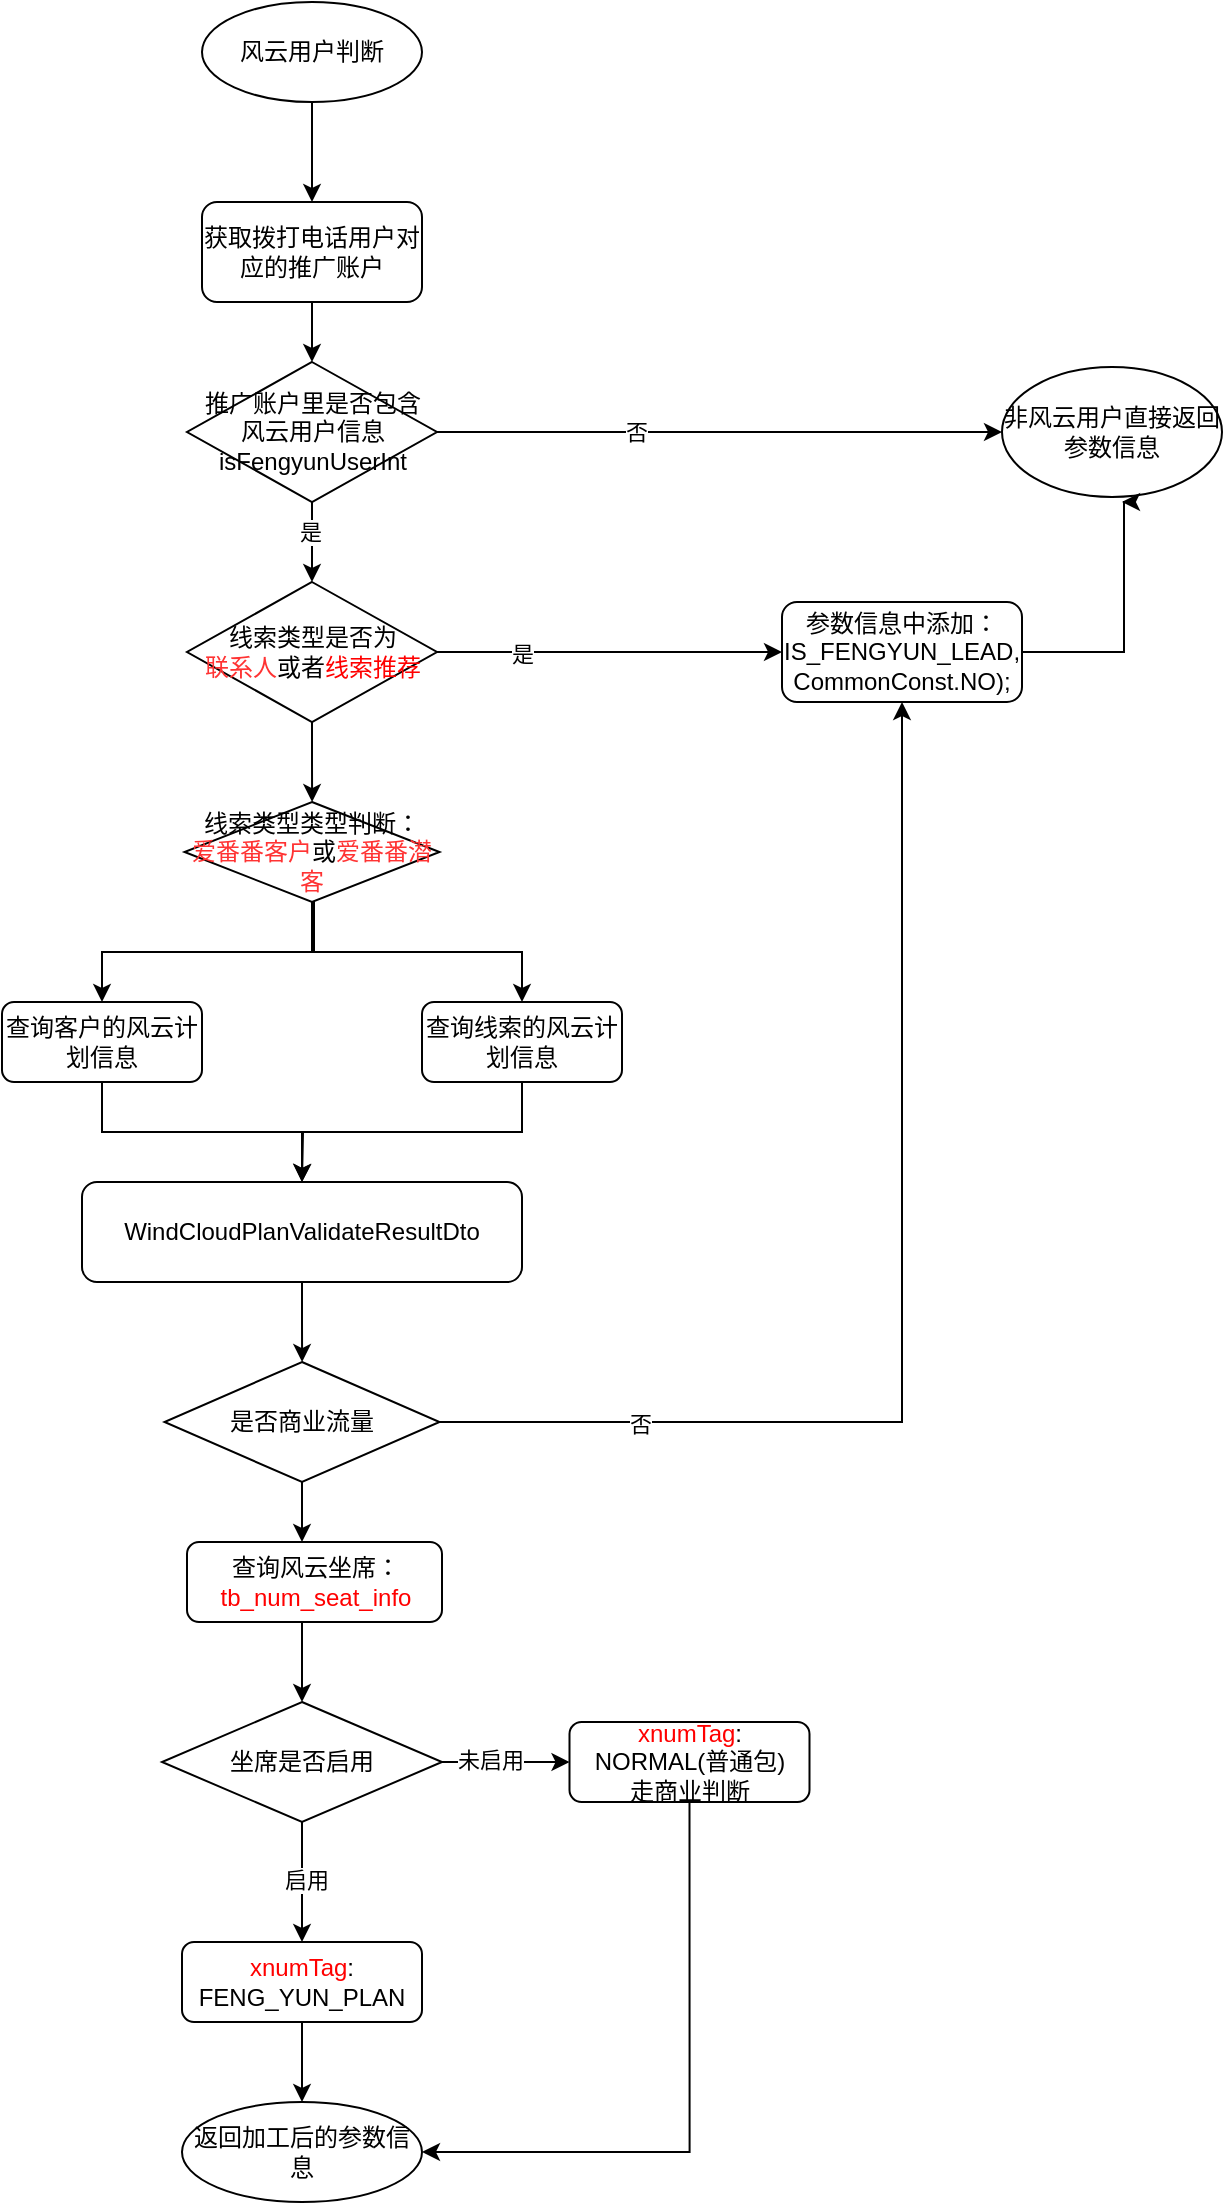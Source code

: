 <mxfile version="22.1.3" type="github" pages="4">
  <diagram name="第 1 页" id="cvunBjMl_WiMIwX5Uzwi">
    <mxGraphModel dx="954" dy="585" grid="1" gridSize="10" guides="1" tooltips="1" connect="1" arrows="1" fold="1" page="1" pageScale="1" pageWidth="3300" pageHeight="4681" math="0" shadow="0">
      <root>
        <mxCell id="0" />
        <mxCell id="1" parent="0" />
        <mxCell id="5ia1F8p2ODkZWsQyEV-P-46" value="" style="edgeStyle=orthogonalEdgeStyle;rounded=0;orthogonalLoop=1;jettySize=auto;html=1;" parent="1" source="5ia1F8p2ODkZWsQyEV-P-1" target="5ia1F8p2ODkZWsQyEV-P-2" edge="1">
          <mxGeometry relative="1" as="geometry" />
        </mxCell>
        <mxCell id="5ia1F8p2ODkZWsQyEV-P-1" value="风云用户判断" style="ellipse;whiteSpace=wrap;html=1;" parent="1" vertex="1">
          <mxGeometry x="190" y="90" width="110" height="50" as="geometry" />
        </mxCell>
        <mxCell id="5ia1F8p2ODkZWsQyEV-P-47" value="" style="edgeStyle=orthogonalEdgeStyle;rounded=0;orthogonalLoop=1;jettySize=auto;html=1;" parent="1" source="5ia1F8p2ODkZWsQyEV-P-2" target="5ia1F8p2ODkZWsQyEV-P-3" edge="1">
          <mxGeometry relative="1" as="geometry" />
        </mxCell>
        <mxCell id="5ia1F8p2ODkZWsQyEV-P-2" value="获取拨打电话用户对应的推广账户" style="rounded=1;whiteSpace=wrap;html=1;" parent="1" vertex="1">
          <mxGeometry x="190" y="190" width="110" height="50" as="geometry" />
        </mxCell>
        <mxCell id="5ia1F8p2ODkZWsQyEV-P-5" value="" style="edgeStyle=orthogonalEdgeStyle;rounded=0;orthogonalLoop=1;jettySize=auto;html=1;" parent="1" source="5ia1F8p2ODkZWsQyEV-P-3" target="5ia1F8p2ODkZWsQyEV-P-4" edge="1">
          <mxGeometry relative="1" as="geometry" />
        </mxCell>
        <mxCell id="5ia1F8p2ODkZWsQyEV-P-12" value="否&lt;br&gt;" style="edgeLabel;html=1;align=center;verticalAlign=middle;resizable=0;points=[];" parent="5ia1F8p2ODkZWsQyEV-P-5" vertex="1" connectable="0">
          <mxGeometry x="-0.299" relative="1" as="geometry">
            <mxPoint as="offset" />
          </mxGeometry>
        </mxCell>
        <mxCell id="5ia1F8p2ODkZWsQyEV-P-10" value="" style="edgeStyle=orthogonalEdgeStyle;rounded=0;orthogonalLoop=1;jettySize=auto;html=1;" parent="1" source="5ia1F8p2ODkZWsQyEV-P-3" target="5ia1F8p2ODkZWsQyEV-P-6" edge="1">
          <mxGeometry relative="1" as="geometry" />
        </mxCell>
        <mxCell id="5ia1F8p2ODkZWsQyEV-P-11" value="是" style="edgeLabel;html=1;align=center;verticalAlign=middle;resizable=0;points=[];" parent="5ia1F8p2ODkZWsQyEV-P-10" vertex="1" connectable="0">
          <mxGeometry x="-0.25" y="-1" relative="1" as="geometry">
            <mxPoint as="offset" />
          </mxGeometry>
        </mxCell>
        <mxCell id="5ia1F8p2ODkZWsQyEV-P-3" value="推广账户里是否包含&lt;br&gt;风云用户信息&lt;br&gt;isFengyunUserInt" style="rhombus;whiteSpace=wrap;html=1;" parent="1" vertex="1">
          <mxGeometry x="182.5" y="270" width="125" height="70" as="geometry" />
        </mxCell>
        <mxCell id="5ia1F8p2ODkZWsQyEV-P-4" value="非风云用户直接返回&lt;br&gt;参数信息" style="ellipse;whiteSpace=wrap;html=1;" parent="1" vertex="1">
          <mxGeometry x="590" y="272.5" width="110" height="65" as="geometry" />
        </mxCell>
        <mxCell id="5ia1F8p2ODkZWsQyEV-P-8" value="" style="edgeStyle=orthogonalEdgeStyle;rounded=0;orthogonalLoop=1;jettySize=auto;html=1;" parent="1" source="5ia1F8p2ODkZWsQyEV-P-6" target="5ia1F8p2ODkZWsQyEV-P-7" edge="1">
          <mxGeometry relative="1" as="geometry" />
        </mxCell>
        <mxCell id="5ia1F8p2ODkZWsQyEV-P-13" value="是" style="edgeLabel;html=1;align=center;verticalAlign=middle;resizable=0;points=[];" parent="5ia1F8p2ODkZWsQyEV-P-8" vertex="1" connectable="0">
          <mxGeometry x="-0.516" y="-1" relative="1" as="geometry">
            <mxPoint x="1" as="offset" />
          </mxGeometry>
        </mxCell>
        <mxCell id="5ia1F8p2ODkZWsQyEV-P-48" value="" style="edgeStyle=orthogonalEdgeStyle;rounded=0;orthogonalLoop=1;jettySize=auto;html=1;" parent="1" source="5ia1F8p2ODkZWsQyEV-P-6" target="5ia1F8p2ODkZWsQyEV-P-14" edge="1">
          <mxGeometry relative="1" as="geometry" />
        </mxCell>
        <mxCell id="5ia1F8p2ODkZWsQyEV-P-6" value="线索类型是否为&lt;br&gt;&lt;font color=&quot;#ff3333&quot;&gt;联系人&lt;/font&gt;或者&lt;font color=&quot;#ff0000&quot;&gt;线索推荐&lt;/font&gt;" style="rhombus;whiteSpace=wrap;html=1;" parent="1" vertex="1">
          <mxGeometry x="182.5" y="380" width="125" height="70" as="geometry" />
        </mxCell>
        <mxCell id="5ia1F8p2ODkZWsQyEV-P-18" style="edgeStyle=orthogonalEdgeStyle;rounded=0;orthogonalLoop=1;jettySize=auto;html=1;exitX=1;exitY=0.5;exitDx=0;exitDy=0;" parent="1" source="5ia1F8p2ODkZWsQyEV-P-7" edge="1">
          <mxGeometry relative="1" as="geometry">
            <mxPoint x="650" y="340" as="targetPoint" />
            <Array as="points">
              <mxPoint x="651" y="415" />
            </Array>
          </mxGeometry>
        </mxCell>
        <mxCell id="5ia1F8p2ODkZWsQyEV-P-7" value="参数信息中添加：&lt;br&gt;IS_FENGYUN_LEAD, CommonConst.NO);" style="rounded=1;whiteSpace=wrap;html=1;" parent="1" vertex="1">
          <mxGeometry x="480" y="390" width="120" height="50" as="geometry" />
        </mxCell>
        <mxCell id="5ia1F8p2ODkZWsQyEV-P-19" style="edgeStyle=orthogonalEdgeStyle;rounded=0;orthogonalLoop=1;jettySize=auto;html=1;exitX=0.5;exitY=1;exitDx=0;exitDy=0;" parent="1" source="5ia1F8p2ODkZWsQyEV-P-14" target="5ia1F8p2ODkZWsQyEV-P-16" edge="1">
          <mxGeometry relative="1" as="geometry" />
        </mxCell>
        <mxCell id="5ia1F8p2ODkZWsQyEV-P-21" style="edgeStyle=orthogonalEdgeStyle;rounded=0;orthogonalLoop=1;jettySize=auto;html=1;exitX=1;exitY=1;exitDx=0;exitDy=0;entryX=0.5;entryY=0;entryDx=0;entryDy=0;" parent="1" source="5ia1F8p2ODkZWsQyEV-P-14" target="5ia1F8p2ODkZWsQyEV-P-17" edge="1">
          <mxGeometry relative="1" as="geometry">
            <Array as="points">
              <mxPoint x="246" y="528" />
              <mxPoint x="246" y="565" />
              <mxPoint x="350" y="565" />
            </Array>
          </mxGeometry>
        </mxCell>
        <mxCell id="5ia1F8p2ODkZWsQyEV-P-14" value="线索类型类型判断：&lt;br&gt;&lt;font color=&quot;#ff3333&quot;&gt;爱番番客户&lt;/font&gt;或&lt;font color=&quot;#ff3333&quot;&gt;爱番番潜客&lt;/font&gt;" style="rhombus;whiteSpace=wrap;html=1;" parent="1" vertex="1">
          <mxGeometry x="181.25" y="490" width="127.5" height="50" as="geometry" />
        </mxCell>
        <mxCell id="5ia1F8p2ODkZWsQyEV-P-24" style="edgeStyle=orthogonalEdgeStyle;rounded=0;orthogonalLoop=1;jettySize=auto;html=1;exitX=0.5;exitY=1;exitDx=0;exitDy=0;entryX=0.5;entryY=0;entryDx=0;entryDy=0;" parent="1" source="5ia1F8p2ODkZWsQyEV-P-16" target="5ia1F8p2ODkZWsQyEV-P-23" edge="1">
          <mxGeometry relative="1" as="geometry" />
        </mxCell>
        <mxCell id="5ia1F8p2ODkZWsQyEV-P-16" value="查询客户的风云计划信息" style="rounded=1;whiteSpace=wrap;html=1;" parent="1" vertex="1">
          <mxGeometry x="90" y="590" width="100" height="40" as="geometry" />
        </mxCell>
        <mxCell id="5ia1F8p2ODkZWsQyEV-P-25" style="edgeStyle=orthogonalEdgeStyle;rounded=0;orthogonalLoop=1;jettySize=auto;html=1;exitX=0.5;exitY=1;exitDx=0;exitDy=0;" parent="1" source="5ia1F8p2ODkZWsQyEV-P-17" edge="1">
          <mxGeometry relative="1" as="geometry">
            <mxPoint x="240" y="680" as="targetPoint" />
          </mxGeometry>
        </mxCell>
        <mxCell id="5ia1F8p2ODkZWsQyEV-P-17" value="查询线索的风云计划信息" style="rounded=1;whiteSpace=wrap;html=1;" parent="1" vertex="1">
          <mxGeometry x="300" y="590" width="100" height="40" as="geometry" />
        </mxCell>
        <mxCell id="5ia1F8p2ODkZWsQyEV-P-26" style="edgeStyle=orthogonalEdgeStyle;rounded=0;orthogonalLoop=1;jettySize=auto;html=1;exitX=1;exitY=0.5;exitDx=0;exitDy=0;entryX=0.5;entryY=1;entryDx=0;entryDy=0;" parent="1" source="5ia1F8p2ODkZWsQyEV-P-22" target="5ia1F8p2ODkZWsQyEV-P-7" edge="1">
          <mxGeometry relative="1" as="geometry" />
        </mxCell>
        <mxCell id="5ia1F8p2ODkZWsQyEV-P-27" value="否" style="edgeLabel;html=1;align=center;verticalAlign=middle;resizable=0;points=[];" parent="5ia1F8p2ODkZWsQyEV-P-26" vertex="1" connectable="0">
          <mxGeometry x="-0.662" y="-1" relative="1" as="geometry">
            <mxPoint as="offset" />
          </mxGeometry>
        </mxCell>
        <mxCell id="5ia1F8p2ODkZWsQyEV-P-22" value="是否商业流量" style="rhombus;whiteSpace=wrap;html=1;" parent="1" vertex="1">
          <mxGeometry x="171.25" y="770" width="137.5" height="60" as="geometry" />
        </mxCell>
        <mxCell id="5ia1F8p2ODkZWsQyEV-P-28" value="" style="edgeStyle=orthogonalEdgeStyle;rounded=0;orthogonalLoop=1;jettySize=auto;html=1;" parent="1" source="5ia1F8p2ODkZWsQyEV-P-23" target="5ia1F8p2ODkZWsQyEV-P-22" edge="1">
          <mxGeometry relative="1" as="geometry" />
        </mxCell>
        <mxCell id="5ia1F8p2ODkZWsQyEV-P-23" value="WindCloudPlanValidateResultDto" style="rounded=1;whiteSpace=wrap;html=1;" parent="1" vertex="1">
          <mxGeometry x="130" y="680" width="220" height="50" as="geometry" />
        </mxCell>
        <mxCell id="5ia1F8p2ODkZWsQyEV-P-37" value="" style="edgeStyle=orthogonalEdgeStyle;rounded=0;orthogonalLoop=1;jettySize=auto;html=1;" parent="1" source="5ia1F8p2ODkZWsQyEV-P-29" target="5ia1F8p2ODkZWsQyEV-P-30" edge="1">
          <mxGeometry relative="1" as="geometry">
            <Array as="points">
              <mxPoint x="240" y="910" />
              <mxPoint x="240" y="910" />
            </Array>
          </mxGeometry>
        </mxCell>
        <mxCell id="5ia1F8p2ODkZWsQyEV-P-29" value="查询风云坐席：&lt;br&gt;&lt;font color=&quot;#ff0000&quot;&gt;tb_num_seat_info&lt;/font&gt;" style="rounded=1;whiteSpace=wrap;html=1;" parent="1" vertex="1">
          <mxGeometry x="182.5" y="860" width="127.5" height="40" as="geometry" />
        </mxCell>
        <mxCell id="5ia1F8p2ODkZWsQyEV-P-32" value="" style="edgeStyle=orthogonalEdgeStyle;rounded=0;orthogonalLoop=1;jettySize=auto;html=1;" parent="1" source="5ia1F8p2ODkZWsQyEV-P-30" target="5ia1F8p2ODkZWsQyEV-P-31" edge="1">
          <mxGeometry relative="1" as="geometry" />
        </mxCell>
        <mxCell id="5ia1F8p2ODkZWsQyEV-P-33" value="启用" style="edgeLabel;html=1;align=center;verticalAlign=middle;resizable=0;points=[];" parent="5ia1F8p2ODkZWsQyEV-P-32" vertex="1" connectable="0">
          <mxGeometry x="-0.05" y="2" relative="1" as="geometry">
            <mxPoint as="offset" />
          </mxGeometry>
        </mxCell>
        <mxCell id="5ia1F8p2ODkZWsQyEV-P-35" value="" style="edgeStyle=orthogonalEdgeStyle;rounded=0;orthogonalLoop=1;jettySize=auto;html=1;" parent="1" source="5ia1F8p2ODkZWsQyEV-P-30" target="5ia1F8p2ODkZWsQyEV-P-34" edge="1">
          <mxGeometry relative="1" as="geometry" />
        </mxCell>
        <mxCell id="5ia1F8p2ODkZWsQyEV-P-36" value="未启用" style="edgeLabel;html=1;align=center;verticalAlign=middle;resizable=0;points=[];" parent="5ia1F8p2ODkZWsQyEV-P-35" vertex="1" connectable="0">
          <mxGeometry x="-0.255" y="1" relative="1" as="geometry">
            <mxPoint as="offset" />
          </mxGeometry>
        </mxCell>
        <mxCell id="5ia1F8p2ODkZWsQyEV-P-30" value="坐席是否启用" style="rhombus;whiteSpace=wrap;html=1;" parent="1" vertex="1">
          <mxGeometry x="170" y="940" width="140" height="60" as="geometry" />
        </mxCell>
        <mxCell id="5ia1F8p2ODkZWsQyEV-P-39" value="" style="edgeStyle=orthogonalEdgeStyle;rounded=0;orthogonalLoop=1;jettySize=auto;html=1;" parent="1" source="5ia1F8p2ODkZWsQyEV-P-31" target="5ia1F8p2ODkZWsQyEV-P-38" edge="1">
          <mxGeometry relative="1" as="geometry" />
        </mxCell>
        <mxCell id="5ia1F8p2ODkZWsQyEV-P-31" value="&lt;font color=&quot;#ff0000&quot;&gt;xnumTag&lt;/font&gt;: FENG_YUN_PLAN" style="rounded=1;whiteSpace=wrap;html=1;" parent="1" vertex="1">
          <mxGeometry x="180" y="1060" width="120" height="40" as="geometry" />
        </mxCell>
        <mxCell id="5ia1F8p2ODkZWsQyEV-P-41" style="edgeStyle=orthogonalEdgeStyle;rounded=0;orthogonalLoop=1;jettySize=auto;html=1;exitX=0.5;exitY=1;exitDx=0;exitDy=0;entryX=1;entryY=0.5;entryDx=0;entryDy=0;" parent="1" source="5ia1F8p2ODkZWsQyEV-P-34" target="5ia1F8p2ODkZWsQyEV-P-38" edge="1">
          <mxGeometry relative="1" as="geometry" />
        </mxCell>
        <mxCell id="5ia1F8p2ODkZWsQyEV-P-34" value="&lt;font color=&quot;#ff0000&quot;&gt;xnumTag&lt;/font&gt;:&lt;br&gt;NORMAL(普通包)&lt;br&gt;走商业判断" style="rounded=1;whiteSpace=wrap;html=1;" parent="1" vertex="1">
          <mxGeometry x="373.75" y="950" width="120" height="40" as="geometry" />
        </mxCell>
        <mxCell id="5ia1F8p2ODkZWsQyEV-P-38" value="返回加工后的参数信息" style="ellipse;whiteSpace=wrap;html=1;" parent="1" vertex="1">
          <mxGeometry x="180" y="1140" width="120" height="50" as="geometry" />
        </mxCell>
        <mxCell id="5ia1F8p2ODkZWsQyEV-P-45" style="edgeStyle=orthogonalEdgeStyle;rounded=0;orthogonalLoop=1;jettySize=auto;html=1;exitX=0.5;exitY=1;exitDx=0;exitDy=0;entryX=0.451;entryY=0;entryDx=0;entryDy=0;entryPerimeter=0;" parent="1" source="5ia1F8p2ODkZWsQyEV-P-22" target="5ia1F8p2ODkZWsQyEV-P-29" edge="1">
          <mxGeometry relative="1" as="geometry" />
        </mxCell>
      </root>
    </mxGraphModel>
  </diagram>
  <diagram id="0H5nYPGeJsgPHxxlDiNp" name="第 2 页">
    <mxGraphModel dx="4254" dy="585" grid="1" gridSize="10" guides="1" tooltips="1" connect="1" arrows="1" fold="1" page="1" pageScale="1" pageWidth="3300" pageHeight="4681" math="0" shadow="0">
      <root>
        <mxCell id="0" />
        <mxCell id="1" parent="0" />
        <mxCell id="DeanFmQxIo-9JRZVbEqn-1" value="前" style="rounded=1;whiteSpace=wrap;html=1;" vertex="1" parent="1">
          <mxGeometry x="100" y="110" width="60" height="50" as="geometry" />
        </mxCell>
        <mxCell id="DeanFmQxIo-9JRZVbEqn-2" value="后" style="rounded=1;whiteSpace=wrap;html=1;" vertex="1" parent="1">
          <mxGeometry x="100" y="200" width="60" height="50" as="geometry" />
        </mxCell>
        <mxCell id="DeanFmQxIo-9JRZVbEqn-3" value="风云时间判断" style="rounded=1;whiteSpace=wrap;html=1;" vertex="1" parent="1">
          <mxGeometry x="240" y="110" width="100" height="50" as="geometry" />
        </mxCell>
        <mxCell id="DeanFmQxIo-9JRZVbEqn-4" value="固话降级判断" style="rounded=1;whiteSpace=wrap;html=1;" vertex="1" parent="1">
          <mxGeometry x="390" y="110" width="100" height="50" as="geometry" />
        </mxCell>
        <mxCell id="DeanFmQxIo-9JRZVbEqn-5" value="供应商黑名单降级判断" style="rounded=1;whiteSpace=wrap;html=1;" vertex="1" parent="1">
          <mxGeometry x="510" y="190" width="100" height="50" as="geometry" />
        </mxCell>
        <mxCell id="bdq62Au3GS7Y8x1JchYO-1" value="租户，供应商，中间号降级判断" style="rounded=1;whiteSpace=wrap;html=1;" vertex="1" parent="1">
          <mxGeometry x="630" y="110" width="100" height="50" as="geometry" />
        </mxCell>
        <mxCell id="uCw0DGD-fqrh2v1wgSk9-78" style="edgeStyle=orthogonalEdgeStyle;rounded=0;orthogonalLoop=1;jettySize=auto;html=1;exitX=0.5;exitY=1;exitDx=0;exitDy=0;entryX=0.5;entryY=0;entryDx=0;entryDy=0;" edge="1" parent="1" source="uCw0DGD-fqrh2v1wgSk9-1" target="uCw0DGD-fqrh2v1wgSk9-2">
          <mxGeometry relative="1" as="geometry" />
        </mxCell>
        <mxCell id="uCw0DGD-fqrh2v1wgSk9-1" value="降级判断" style="ellipse;whiteSpace=wrap;html=1;" vertex="1" parent="1">
          <mxGeometry x="380" y="340" width="120" height="50" as="geometry" />
        </mxCell>
        <mxCell id="uCw0DGD-fqrh2v1wgSk9-4" style="edgeStyle=orthogonalEdgeStyle;rounded=0;orthogonalLoop=1;jettySize=auto;html=1;exitX=0.5;exitY=1;exitDx=0;exitDy=0;entryX=0.5;entryY=0;entryDx=0;entryDy=0;" edge="1" parent="1" source="uCw0DGD-fqrh2v1wgSk9-2" target="uCw0DGD-fqrh2v1wgSk9-3">
          <mxGeometry relative="1" as="geometry" />
        </mxCell>
        <mxCell id="uCw0DGD-fqrh2v1wgSk9-5" value="否" style="edgeLabel;html=1;align=center;verticalAlign=middle;resizable=0;points=[];" vertex="1" connectable="0" parent="uCw0DGD-fqrh2v1wgSk9-4">
          <mxGeometry x="-0.15" y="2" relative="1" as="geometry">
            <mxPoint as="offset" />
          </mxGeometry>
        </mxCell>
        <mxCell id="uCw0DGD-fqrh2v1wgSk9-79" style="edgeStyle=orthogonalEdgeStyle;rounded=0;orthogonalLoop=1;jettySize=auto;html=1;exitX=1;exitY=0.5;exitDx=0;exitDy=0;entryX=0;entryY=0.5;entryDx=0;entryDy=0;" edge="1" parent="1" source="uCw0DGD-fqrh2v1wgSk9-2" target="uCw0DGD-fqrh2v1wgSk9-6">
          <mxGeometry relative="1" as="geometry" />
        </mxCell>
        <mxCell id="uCw0DGD-fqrh2v1wgSk9-80" value="是" style="edgeLabel;html=1;align=center;verticalAlign=middle;resizable=0;points=[];" vertex="1" connectable="0" parent="uCw0DGD-fqrh2v1wgSk9-79">
          <mxGeometry x="-0.24" y="2" relative="1" as="geometry">
            <mxPoint as="offset" />
          </mxGeometry>
        </mxCell>
        <mxCell id="uCw0DGD-fqrh2v1wgSk9-2" value="是否为风云号码&lt;br&gt;&lt;font color=&quot;#ff0000&quot;&gt;numXTag == FENG_YUN_PLAN&lt;/font&gt;" style="rhombus;whiteSpace=wrap;html=1;" vertex="1" parent="1">
          <mxGeometry x="350" y="450" width="180" height="50" as="geometry" />
        </mxCell>
        <mxCell id="uCw0DGD-fqrh2v1wgSk9-12" style="edgeStyle=orthogonalEdgeStyle;rounded=0;orthogonalLoop=1;jettySize=auto;html=1;exitX=1;exitY=0.5;exitDx=0;exitDy=0;entryX=0;entryY=0.5;entryDx=0;entryDy=0;" edge="1" parent="1" source="uCw0DGD-fqrh2v1wgSk9-3" target="uCw0DGD-fqrh2v1wgSk9-11">
          <mxGeometry relative="1" as="geometry" />
        </mxCell>
        <mxCell id="uCw0DGD-fqrh2v1wgSk9-13" value="固话" style="edgeLabel;html=1;align=center;verticalAlign=middle;resizable=0;points=[];" vertex="1" connectable="0" parent="uCw0DGD-fqrh2v1wgSk9-12">
          <mxGeometry x="-0.354" y="3" relative="1" as="geometry">
            <mxPoint y="1" as="offset" />
          </mxGeometry>
        </mxCell>
        <mxCell id="uCw0DGD-fqrh2v1wgSk9-17" style="edgeStyle=orthogonalEdgeStyle;rounded=0;orthogonalLoop=1;jettySize=auto;html=1;exitX=0.5;exitY=1;exitDx=0;exitDy=0;entryX=0.5;entryY=0;entryDx=0;entryDy=0;" edge="1" parent="1" source="uCw0DGD-fqrh2v1wgSk9-3" target="uCw0DGD-fqrh2v1wgSk9-14">
          <mxGeometry relative="1" as="geometry" />
        </mxCell>
        <mxCell id="uCw0DGD-fqrh2v1wgSk9-3" value="是否为固话" style="rhombus;whiteSpace=wrap;html=1;" vertex="1" parent="1">
          <mxGeometry x="350" y="600" width="180" height="50" as="geometry" />
        </mxCell>
        <mxCell id="uCw0DGD-fqrh2v1wgSk9-7" style="edgeStyle=orthogonalEdgeStyle;rounded=0;orthogonalLoop=1;jettySize=auto;html=1;exitX=0.5;exitY=1;exitDx=0;exitDy=0;entryX=0.5;entryY=0;entryDx=0;entryDy=0;" edge="1" parent="1" source="uCw0DGD-fqrh2v1wgSk9-6" target="uCw0DGD-fqrh2v1wgSk9-3">
          <mxGeometry relative="1" as="geometry" />
        </mxCell>
        <mxCell id="uCw0DGD-fqrh2v1wgSk9-8" value="正常时间" style="edgeLabel;html=1;align=center;verticalAlign=middle;resizable=0;points=[];" vertex="1" connectable="0" parent="uCw0DGD-fqrh2v1wgSk9-7">
          <mxGeometry x="0.083" y="4" relative="1" as="geometry">
            <mxPoint as="offset" />
          </mxGeometry>
        </mxCell>
        <mxCell id="uCw0DGD-fqrh2v1wgSk9-9" style="edgeStyle=orthogonalEdgeStyle;rounded=0;orthogonalLoop=1;jettySize=auto;html=1;exitX=1;exitY=0.5;exitDx=0;exitDy=0;" edge="1" parent="1" source="uCw0DGD-fqrh2v1wgSk9-6">
          <mxGeometry relative="1" as="geometry">
            <mxPoint x="870" y="530" as="targetPoint" />
          </mxGeometry>
        </mxCell>
        <mxCell id="uCw0DGD-fqrh2v1wgSk9-6" value="风云非工作时间判断" style="rhombus;whiteSpace=wrap;html=1;" vertex="1" parent="1">
          <mxGeometry x="580" y="450" width="180" height="50" as="geometry" />
        </mxCell>
        <mxCell id="uCw0DGD-fqrh2v1wgSk9-10" value="组装数据返回:&lt;br&gt;downgradeReasonType =&amp;nbsp;&lt;br&gt;NO_WORK_TIME" style="rounded=1;whiteSpace=wrap;html=1;" vertex="1" parent="1">
          <mxGeometry x="780" y="530" width="160" height="50" as="geometry" />
        </mxCell>
        <mxCell id="uCw0DGD-fqrh2v1wgSk9-11" value="组装数据返回:&lt;br&gt;downgradeReasonType =&amp;nbsp;&lt;br&gt;CALLEE_IS_FIXED" style="rounded=1;whiteSpace=wrap;html=1;" vertex="1" parent="1">
          <mxGeometry x="790" y="600" width="160" height="50" as="geometry" />
        </mxCell>
        <mxCell id="uCw0DGD-fqrh2v1wgSk9-16" style="edgeStyle=orthogonalEdgeStyle;rounded=0;orthogonalLoop=1;jettySize=auto;html=1;exitX=1;exitY=0.5;exitDx=0;exitDy=0;" edge="1" parent="1" source="uCw0DGD-fqrh2v1wgSk9-14" target="uCw0DGD-fqrh2v1wgSk9-15">
          <mxGeometry relative="1" as="geometry" />
        </mxCell>
        <mxCell id="uCw0DGD-fqrh2v1wgSk9-21" style="edgeStyle=orthogonalEdgeStyle;rounded=0;orthogonalLoop=1;jettySize=auto;html=1;exitX=0.5;exitY=1;exitDx=0;exitDy=0;entryX=0.5;entryY=0;entryDx=0;entryDy=0;" edge="1" parent="1" source="uCw0DGD-fqrh2v1wgSk9-14" target="uCw0DGD-fqrh2v1wgSk9-20">
          <mxGeometry relative="1" as="geometry" />
        </mxCell>
        <mxCell id="uCw0DGD-fqrh2v1wgSk9-14" value="获取到numX后，&lt;br&gt;供应商黑名单判断" style="rhombus;whiteSpace=wrap;html=1;fillColor=#fff2cc;strokeColor=#d6b656;" vertex="1" parent="1">
          <mxGeometry x="350" y="700" width="180" height="50" as="geometry" />
        </mxCell>
        <mxCell id="uCw0DGD-fqrh2v1wgSk9-15" value="组装数据返回:&lt;br&gt;downgradeReasonType =&amp;nbsp;&lt;br&gt;CALL_OUT_BLACKLIST" style="rounded=1;whiteSpace=wrap;html=1;" vertex="1" parent="1">
          <mxGeometry x="790" y="700" width="160" height="50" as="geometry" />
        </mxCell>
        <mxCell id="uCw0DGD-fqrh2v1wgSk9-24" style="edgeStyle=orthogonalEdgeStyle;rounded=0;orthogonalLoop=1;jettySize=auto;html=1;exitX=1;exitY=0.5;exitDx=0;exitDy=0;" edge="1" parent="1" source="uCw0DGD-fqrh2v1wgSk9-19" target="uCw0DGD-fqrh2v1wgSk9-23">
          <mxGeometry relative="1" as="geometry" />
        </mxCell>
        <mxCell id="uCw0DGD-fqrh2v1wgSk9-25" value="否" style="edgeLabel;html=1;align=center;verticalAlign=middle;resizable=0;points=[];" vertex="1" connectable="0" parent="uCw0DGD-fqrh2v1wgSk9-24">
          <mxGeometry x="-0.033" relative="1" as="geometry">
            <mxPoint as="offset" />
          </mxGeometry>
        </mxCell>
        <mxCell id="uCw0DGD-fqrh2v1wgSk9-27" style="edgeStyle=orthogonalEdgeStyle;rounded=0;orthogonalLoop=1;jettySize=auto;html=1;exitX=0.5;exitY=1;exitDx=0;exitDy=0;entryX=0.5;entryY=0;entryDx=0;entryDy=0;" edge="1" parent="1" source="uCw0DGD-fqrh2v1wgSk9-19" target="uCw0DGD-fqrh2v1wgSk9-26">
          <mxGeometry relative="1" as="geometry" />
        </mxCell>
        <mxCell id="uCw0DGD-fqrh2v1wgSk9-82" value="是" style="edgeLabel;html=1;align=center;verticalAlign=middle;resizable=0;points=[];" vertex="1" connectable="0" parent="uCw0DGD-fqrh2v1wgSk9-27">
          <mxGeometry x="-0.175" y="1" relative="1" as="geometry">
            <mxPoint as="offset" />
          </mxGeometry>
        </mxCell>
        <mxCell id="uCw0DGD-fqrh2v1wgSk9-19" value="供应商降级策略是否&lt;br&gt;开启" style="rhombus;whiteSpace=wrap;html=1;" vertex="1" parent="1">
          <mxGeometry x="350" y="860" width="180" height="50" as="geometry" />
        </mxCell>
        <mxCell id="uCw0DGD-fqrh2v1wgSk9-22" style="edgeStyle=orthogonalEdgeStyle;rounded=0;orthogonalLoop=1;jettySize=auto;html=1;exitX=0.5;exitY=1;exitDx=0;exitDy=0;entryX=0.5;entryY=0;entryDx=0;entryDy=0;" edge="1" parent="1" source="uCw0DGD-fqrh2v1wgSk9-20" target="uCw0DGD-fqrh2v1wgSk9-19">
          <mxGeometry relative="1" as="geometry" />
        </mxCell>
        <mxCell id="uCw0DGD-fqrh2v1wgSk9-20" value="downgradeType" style="rounded=1;whiteSpace=wrap;html=1;" vertex="1" parent="1">
          <mxGeometry x="380" y="800" width="120" height="30" as="geometry" />
        </mxCell>
        <mxCell id="uCw0DGD-fqrh2v1wgSk9-84" style="edgeStyle=orthogonalEdgeStyle;rounded=0;orthogonalLoop=1;jettySize=auto;html=1;exitX=0.5;exitY=1;exitDx=0;exitDy=0;entryX=0.5;entryY=0;entryDx=0;entryDy=0;" edge="1" parent="1" source="uCw0DGD-fqrh2v1wgSk9-23" target="uCw0DGD-fqrh2v1wgSk9-28">
          <mxGeometry relative="1" as="geometry" />
        </mxCell>
        <mxCell id="uCw0DGD-fqrh2v1wgSk9-23" value="租户降级策略&lt;br&gt;downgradeType =&amp;nbsp;&lt;br&gt;&lt;font color=&quot;#ff0000&quot;&gt;tb_call_conf&lt;/font&gt;. downgrade_type" style="rounded=1;whiteSpace=wrap;html=1;" vertex="1" parent="1">
          <mxGeometry x="650" y="860" width="180" height="50" as="geometry" />
        </mxCell>
        <mxCell id="uCw0DGD-fqrh2v1wgSk9-30" style="edgeStyle=orthogonalEdgeStyle;rounded=0;orthogonalLoop=1;jettySize=auto;html=1;exitX=0.5;exitY=1;exitDx=0;exitDy=0;entryX=0.5;entryY=0;entryDx=0;entryDy=0;" edge="1" parent="1" source="uCw0DGD-fqrh2v1wgSk9-26" target="uCw0DGD-fqrh2v1wgSk9-28">
          <mxGeometry relative="1" as="geometry" />
        </mxCell>
        <mxCell id="uCw0DGD-fqrh2v1wgSk9-26" value="选择租户和运营商两个维度下的最高降级级别" style="rounded=1;whiteSpace=wrap;html=1;" vertex="1" parent="1">
          <mxGeometry x="350" y="950" width="180" height="50" as="geometry" />
        </mxCell>
        <mxCell id="uCw0DGD-fqrh2v1wgSk9-31" style="edgeStyle=orthogonalEdgeStyle;rounded=0;orthogonalLoop=1;jettySize=auto;html=1;exitX=1;exitY=0.5;exitDx=0;exitDy=0;entryX=0;entryY=0.5;entryDx=0;entryDy=0;" edge="1" parent="1" source="uCw0DGD-fqrh2v1wgSk9-28" target="uCw0DGD-fqrh2v1wgSk9-29">
          <mxGeometry relative="1" as="geometry" />
        </mxCell>
        <mxCell id="uCw0DGD-fqrh2v1wgSk9-35" value="是" style="edgeLabel;html=1;align=center;verticalAlign=middle;resizable=0;points=[];" vertex="1" connectable="0" parent="uCw0DGD-fqrh2v1wgSk9-31">
          <mxGeometry x="-0.091" y="-1" relative="1" as="geometry">
            <mxPoint y="1" as="offset" />
          </mxGeometry>
        </mxCell>
        <mxCell id="uCw0DGD-fqrh2v1wgSk9-33" style="edgeStyle=orthogonalEdgeStyle;rounded=0;orthogonalLoop=1;jettySize=auto;html=1;exitX=0.5;exitY=1;exitDx=0;exitDy=0;entryX=0.5;entryY=0;entryDx=0;entryDy=0;" edge="1" parent="1" source="uCw0DGD-fqrh2v1wgSk9-28" target="uCw0DGD-fqrh2v1wgSk9-32">
          <mxGeometry relative="1" as="geometry" />
        </mxCell>
        <mxCell id="uCw0DGD-fqrh2v1wgSk9-34" value="否" style="edgeLabel;html=1;align=center;verticalAlign=middle;resizable=0;points=[];" vertex="1" connectable="0" parent="uCw0DGD-fqrh2v1wgSk9-33">
          <mxGeometry x="-0.14" y="2" relative="1" as="geometry">
            <mxPoint as="offset" />
          </mxGeometry>
        </mxCell>
        <mxCell id="uCw0DGD-fqrh2v1wgSk9-28" value="中间号降级策略是否&lt;br&gt;开启" style="rhombus;whiteSpace=wrap;html=1;" vertex="1" parent="1">
          <mxGeometry x="350" y="1030" width="180" height="50" as="geometry" />
        </mxCell>
        <mxCell id="uCw0DGD-fqrh2v1wgSk9-36" style="edgeStyle=orthogonalEdgeStyle;rounded=0;orthogonalLoop=1;jettySize=auto;html=1;exitX=0.5;exitY=1;exitDx=0;exitDy=0;entryX=0.5;entryY=0;entryDx=0;entryDy=0;" edge="1" parent="1" source="uCw0DGD-fqrh2v1wgSk9-29" target="uCw0DGD-fqrh2v1wgSk9-32">
          <mxGeometry relative="1" as="geometry" />
        </mxCell>
        <mxCell id="uCw0DGD-fqrh2v1wgSk9-29" value="选择当前降级策略和号码降级策略维度下的最高降级级别" style="rounded=1;whiteSpace=wrap;html=1;" vertex="1" parent="1">
          <mxGeometry x="640" y="1030" width="180" height="50" as="geometry" />
        </mxCell>
        <mxCell id="uCw0DGD-fqrh2v1wgSk9-68" style="edgeStyle=orthogonalEdgeStyle;rounded=0;orthogonalLoop=1;jettySize=auto;html=1;exitX=0;exitY=0.5;exitDx=0;exitDy=0;entryX=0.5;entryY=0;entryDx=0;entryDy=0;" edge="1" parent="1" source="uCw0DGD-fqrh2v1wgSk9-32" target="uCw0DGD-fqrh2v1wgSk9-40">
          <mxGeometry relative="1" as="geometry" />
        </mxCell>
        <mxCell id="uCw0DGD-fqrh2v1wgSk9-71" style="edgeStyle=orthogonalEdgeStyle;rounded=0;orthogonalLoop=1;jettySize=auto;html=1;exitX=1;exitY=0.5;exitDx=0;exitDy=0;entryX=0.5;entryY=0;entryDx=0;entryDy=0;" edge="1" parent="1" source="uCw0DGD-fqrh2v1wgSk9-32" target="uCw0DGD-fqrh2v1wgSk9-60">
          <mxGeometry relative="1" as="geometry" />
        </mxCell>
        <mxCell id="uCw0DGD-fqrh2v1wgSk9-72" style="edgeStyle=orthogonalEdgeStyle;rounded=0;orthogonalLoop=1;jettySize=auto;html=1;exitX=1;exitY=0.5;exitDx=0;exitDy=0;entryX=0.5;entryY=0;entryDx=0;entryDy=0;" edge="1" parent="1" source="uCw0DGD-fqrh2v1wgSk9-32" target="uCw0DGD-fqrh2v1wgSk9-63">
          <mxGeometry relative="1" as="geometry" />
        </mxCell>
        <mxCell id="uCw0DGD-fqrh2v1wgSk9-32" value="downgradeType&lt;br&gt;降级策略判断" style="rhombus;whiteSpace=wrap;html=1;" vertex="1" parent="1">
          <mxGeometry x="350" y="1130" width="180" height="50" as="geometry" />
        </mxCell>
        <mxCell id="uCw0DGD-fqrh2v1wgSk9-52" style="edgeStyle=orthogonalEdgeStyle;rounded=0;orthogonalLoop=1;jettySize=auto;html=1;exitX=0.5;exitY=1;exitDx=0;exitDy=0;entryX=0.5;entryY=0;entryDx=0;entryDy=0;" edge="1" parent="1" source="uCw0DGD-fqrh2v1wgSk9-40" target="uCw0DGD-fqrh2v1wgSk9-43">
          <mxGeometry relative="1" as="geometry" />
        </mxCell>
        <mxCell id="uCw0DGD-fqrh2v1wgSk9-40" value="downgradeType=1&lt;br&gt;LEVEL1" style="rounded=1;whiteSpace=wrap;html=1;" vertex="1" parent="1">
          <mxGeometry x="30" y="1200" width="110" height="40" as="geometry" />
        </mxCell>
        <mxCell id="uCw0DGD-fqrh2v1wgSk9-45" style="edgeStyle=orthogonalEdgeStyle;rounded=0;orthogonalLoop=1;jettySize=auto;html=1;exitX=0;exitY=0.5;exitDx=0;exitDy=0;entryX=0.5;entryY=0;entryDx=0;entryDy=0;" edge="1" parent="1" source="uCw0DGD-fqrh2v1wgSk9-43" target="uCw0DGD-fqrh2v1wgSk9-44">
          <mxGeometry relative="1" as="geometry" />
        </mxCell>
        <mxCell id="uCw0DGD-fqrh2v1wgSk9-46" value="为空" style="edgeLabel;html=1;align=center;verticalAlign=middle;resizable=0;points=[];" vertex="1" connectable="0" parent="uCw0DGD-fqrh2v1wgSk9-45">
          <mxGeometry x="-0.296" y="-1" relative="1" as="geometry">
            <mxPoint as="offset" />
          </mxGeometry>
        </mxCell>
        <mxCell id="uCw0DGD-fqrh2v1wgSk9-51" style="edgeStyle=orthogonalEdgeStyle;rounded=0;orthogonalLoop=1;jettySize=auto;html=1;exitX=0.5;exitY=1;exitDx=0;exitDy=0;" edge="1" parent="1" source="uCw0DGD-fqrh2v1wgSk9-43" target="uCw0DGD-fqrh2v1wgSk9-47">
          <mxGeometry relative="1" as="geometry" />
        </mxCell>
        <mxCell id="uCw0DGD-fqrh2v1wgSk9-43" value="numX == null&lt;br&gt;中间号判断" style="rhombus;whiteSpace=wrap;html=1;" vertex="1" parent="1">
          <mxGeometry x="-5" y="1288" width="180" height="50" as="geometry" />
        </mxCell>
        <mxCell id="uCw0DGD-fqrh2v1wgSk9-44" value="组装数据返回:&lt;br&gt;downgradeReasonType =&amp;nbsp;&lt;br&gt;NONUM" style="rounded=1;whiteSpace=wrap;html=1;fillColor=#eeeeee;strokeColor=#36393d;" vertex="1" parent="1">
          <mxGeometry x="-180" y="1380" width="160" height="50" as="geometry" />
        </mxCell>
        <mxCell id="uCw0DGD-fqrh2v1wgSk9-49" style="edgeStyle=orthogonalEdgeStyle;rounded=0;orthogonalLoop=1;jettySize=auto;html=1;exitX=0;exitY=0.5;exitDx=0;exitDy=0;entryX=0.5;entryY=0;entryDx=0;entryDy=0;" edge="1" parent="1" source="uCw0DGD-fqrh2v1wgSk9-47" target="uCw0DGD-fqrh2v1wgSk9-48">
          <mxGeometry relative="1" as="geometry" />
        </mxCell>
        <mxCell id="uCw0DGD-fqrh2v1wgSk9-50" value="无库存" style="edgeLabel;html=1;align=center;verticalAlign=middle;resizable=0;points=[];" vertex="1" connectable="0" parent="uCw0DGD-fqrh2v1wgSk9-49">
          <mxGeometry x="-0.407" y="3" relative="1" as="geometry">
            <mxPoint as="offset" />
          </mxGeometry>
        </mxCell>
        <mxCell id="uCw0DGD-fqrh2v1wgSk9-74" style="edgeStyle=orthogonalEdgeStyle;rounded=0;orthogonalLoop=1;jettySize=auto;html=1;exitX=0.5;exitY=1;exitDx=0;exitDy=0;entryX=0;entryY=0.5;entryDx=0;entryDy=0;" edge="1" parent="1" source="uCw0DGD-fqrh2v1wgSk9-47" target="uCw0DGD-fqrh2v1wgSk9-73">
          <mxGeometry relative="1" as="geometry" />
        </mxCell>
        <mxCell id="uCw0DGD-fqrh2v1wgSk9-75" value="有" style="edgeLabel;html=1;align=center;verticalAlign=middle;resizable=0;points=[];" vertex="1" connectable="0" parent="uCw0DGD-fqrh2v1wgSk9-74">
          <mxGeometry x="-0.828" relative="1" as="geometry">
            <mxPoint as="offset" />
          </mxGeometry>
        </mxCell>
        <mxCell id="uCw0DGD-fqrh2v1wgSk9-47" value="是否有库存&lt;br&gt;(可用权益)" style="rhombus;whiteSpace=wrap;html=1;" vertex="1" parent="1">
          <mxGeometry x="-5" y="1440" width="180" height="50" as="geometry" />
        </mxCell>
        <mxCell id="uCw0DGD-fqrh2v1wgSk9-48" value="组装数据返回:&lt;br&gt;downgradeReasonType =&amp;nbsp;&lt;br&gt;NO_STOCK" style="rounded=1;whiteSpace=wrap;html=1;" vertex="1" parent="1">
          <mxGeometry x="-180" y="1510" width="160" height="50" as="geometry" />
        </mxCell>
        <mxCell id="uCw0DGD-fqrh2v1wgSk9-54" style="edgeStyle=orthogonalEdgeStyle;rounded=0;orthogonalLoop=1;jettySize=auto;html=1;exitX=0.5;exitY=1;exitDx=0;exitDy=0;entryX=0.5;entryY=0;entryDx=0;entryDy=0;" edge="1" parent="1" source="uCw0DGD-fqrh2v1wgSk9-53" target="uCw0DGD-fqrh2v1wgSk9-43">
          <mxGeometry relative="1" as="geometry" />
        </mxCell>
        <mxCell id="uCw0DGD-fqrh2v1wgSk9-53" value="downgradeType=3&lt;br&gt;LEVEL3" style="rounded=1;whiteSpace=wrap;html=1;" vertex="1" parent="1">
          <mxGeometry x="220" y="1200" width="110" height="40" as="geometry" />
        </mxCell>
        <mxCell id="uCw0DGD-fqrh2v1wgSk9-67" style="edgeStyle=orthogonalEdgeStyle;rounded=0;orthogonalLoop=1;jettySize=auto;html=1;exitX=0.5;exitY=1;exitDx=0;exitDy=0;entryX=0.5;entryY=0;entryDx=0;entryDy=0;" edge="1" parent="1" source="uCw0DGD-fqrh2v1wgSk9-55" target="uCw0DGD-fqrh2v1wgSk9-56">
          <mxGeometry relative="1" as="geometry" />
        </mxCell>
        <mxCell id="uCw0DGD-fqrh2v1wgSk9-55" value="downgradeType=2&lt;br&gt;LEVEL2" style="rounded=1;whiteSpace=wrap;html=1;" vertex="1" parent="1">
          <mxGeometry x="400" y="1200" width="110" height="40" as="geometry" />
        </mxCell>
        <mxCell id="uCw0DGD-fqrh2v1wgSk9-56" value="numX == null&lt;br&gt;中间号判断" style="rhombus;whiteSpace=wrap;html=1;" vertex="1" parent="1">
          <mxGeometry x="365" y="1288" width="180" height="50" as="geometry" />
        </mxCell>
        <mxCell id="uCw0DGD-fqrh2v1wgSk9-57" value="组装数据返回:&lt;br&gt;downgradeReasonType =&amp;nbsp;&lt;br&gt;NONUM" style="rounded=1;whiteSpace=wrap;html=1;fillColor=#eeeeee;strokeColor=#36393d;" vertex="1" parent="1">
          <mxGeometry x="195" y="1370" width="160" height="50" as="geometry" />
        </mxCell>
        <mxCell id="uCw0DGD-fqrh2v1wgSk9-58" style="edgeStyle=orthogonalEdgeStyle;rounded=0;orthogonalLoop=1;jettySize=auto;html=1;exitX=0;exitY=0.5;exitDx=0;exitDy=0;entryX=0.463;entryY=-0.01;entryDx=0;entryDy=0;entryPerimeter=0;" edge="1" parent="1" source="uCw0DGD-fqrh2v1wgSk9-56" target="uCw0DGD-fqrh2v1wgSk9-57">
          <mxGeometry relative="1" as="geometry" />
        </mxCell>
        <mxCell id="uCw0DGD-fqrh2v1wgSk9-59" value="为空" style="edgeLabel;html=1;align=center;verticalAlign=middle;resizable=0;points=[];" vertex="1" connectable="0" parent="uCw0DGD-fqrh2v1wgSk9-58">
          <mxGeometry x="-0.352" relative="1" as="geometry">
            <mxPoint as="offset" />
          </mxGeometry>
        </mxCell>
        <mxCell id="uCw0DGD-fqrh2v1wgSk9-62" style="edgeStyle=orthogonalEdgeStyle;rounded=0;orthogonalLoop=1;jettySize=auto;html=1;exitX=0.5;exitY=1;exitDx=0;exitDy=0;" edge="1" parent="1" source="uCw0DGD-fqrh2v1wgSk9-60" target="uCw0DGD-fqrh2v1wgSk9-61">
          <mxGeometry relative="1" as="geometry" />
        </mxCell>
        <mxCell id="uCw0DGD-fqrh2v1wgSk9-60" value="downgradeType=4&lt;br&gt;LEVEL4" style="rounded=1;whiteSpace=wrap;html=1;" vertex="1" parent="1">
          <mxGeometry x="600" y="1200" width="110" height="40" as="geometry" />
        </mxCell>
        <mxCell id="uCw0DGD-fqrh2v1wgSk9-61" value="组装数据返回:&lt;br&gt;downgradeReasonType =&amp;nbsp;&lt;br&gt;FROCED" style="rounded=1;whiteSpace=wrap;html=1;" vertex="1" parent="1">
          <mxGeometry x="575" y="1370" width="160" height="50" as="geometry" />
        </mxCell>
        <mxCell id="uCw0DGD-fqrh2v1wgSk9-66" style="edgeStyle=orthogonalEdgeStyle;rounded=0;orthogonalLoop=1;jettySize=auto;html=1;exitX=0.5;exitY=1;exitDx=0;exitDy=0;entryX=0.5;entryY=0;entryDx=0;entryDy=0;" edge="1" parent="1" source="uCw0DGD-fqrh2v1wgSk9-63" target="uCw0DGD-fqrh2v1wgSk9-64">
          <mxGeometry relative="1" as="geometry" />
        </mxCell>
        <mxCell id="uCw0DGD-fqrh2v1wgSk9-63" value="downgradeType=5&lt;br&gt;LEVEL5" style="rounded=1;whiteSpace=wrap;html=1;" vertex="1" parent="1">
          <mxGeometry x="785" y="1200" width="110" height="40" as="geometry" />
        </mxCell>
        <mxCell id="uCw0DGD-fqrh2v1wgSk9-64" value="组装数据返回:&lt;br&gt;downgradeReasonType =&amp;nbsp;&lt;br&gt;NUM_FORCED" style="rounded=1;whiteSpace=wrap;html=1;" vertex="1" parent="1">
          <mxGeometry x="760" y="1370" width="160" height="50" as="geometry" />
        </mxCell>
        <mxCell id="uCw0DGD-fqrh2v1wgSk9-69" style="edgeStyle=orthogonalEdgeStyle;rounded=0;orthogonalLoop=1;jettySize=auto;html=1;exitX=0;exitY=0.5;exitDx=0;exitDy=0;entryX=0.423;entryY=-0.05;entryDx=0;entryDy=0;entryPerimeter=0;" edge="1" parent="1" source="uCw0DGD-fqrh2v1wgSk9-32" target="uCw0DGD-fqrh2v1wgSk9-53">
          <mxGeometry relative="1" as="geometry" />
        </mxCell>
        <mxCell id="uCw0DGD-fqrh2v1wgSk9-70" style="edgeStyle=orthogonalEdgeStyle;rounded=0;orthogonalLoop=1;jettySize=auto;html=1;exitX=0.5;exitY=1;exitDx=0;exitDy=0;entryX=0.368;entryY=0.025;entryDx=0;entryDy=0;entryPerimeter=0;" edge="1" parent="1" source="uCw0DGD-fqrh2v1wgSk9-32" target="uCw0DGD-fqrh2v1wgSk9-55">
          <mxGeometry relative="1" as="geometry" />
        </mxCell>
        <mxCell id="uCw0DGD-fqrh2v1wgSk9-73" value="正常信息返回&lt;br&gt;numInfo" style="ellipse;whiteSpace=wrap;html=1;" vertex="1" parent="1">
          <mxGeometry x="420" y="1560" width="150" height="50" as="geometry" />
        </mxCell>
        <mxCell id="uCw0DGD-fqrh2v1wgSk9-76" style="edgeStyle=orthogonalEdgeStyle;rounded=0;orthogonalLoop=1;jettySize=auto;html=1;exitX=0.5;exitY=1;exitDx=0;exitDy=0;entryX=0.233;entryY=0;entryDx=0;entryDy=0;entryPerimeter=0;" edge="1" parent="1" source="uCw0DGD-fqrh2v1wgSk9-56" target="uCw0DGD-fqrh2v1wgSk9-73">
          <mxGeometry relative="1" as="geometry" />
        </mxCell>
        <mxCell id="uCw0DGD-fqrh2v1wgSk9-77" value="非空" style="edgeLabel;html=1;align=center;verticalAlign=middle;resizable=0;points=[];" vertex="1" connectable="0" parent="uCw0DGD-fqrh2v1wgSk9-76">
          <mxGeometry x="-0.333" y="2" relative="1" as="geometry">
            <mxPoint as="offset" />
          </mxGeometry>
        </mxCell>
      </root>
    </mxGraphModel>
  </diagram>
  <diagram id="HJRke9z-V5mqnxeLCIcQ" name="第 3 页">
    <mxGraphModel dx="954" dy="585" grid="1" gridSize="10" guides="1" tooltips="1" connect="1" arrows="1" fold="1" page="1" pageScale="1" pageWidth="3300" pageHeight="4681" math="0" shadow="0">
      <root>
        <mxCell id="0" />
        <mxCell id="1" parent="0" />
        <mxCell id="e-6moTPwUR5HQAJDKjYS-20" style="edgeStyle=orthogonalEdgeStyle;rounded=0;orthogonalLoop=1;jettySize=auto;html=1;exitX=0.5;exitY=1;exitDx=0;exitDy=0;entryX=0.5;entryY=0;entryDx=0;entryDy=0;" edge="1" parent="1" source="e-6moTPwUR5HQAJDKjYS-1" target="e-6moTPwUR5HQAJDKjYS-2">
          <mxGeometry relative="1" as="geometry" />
        </mxCell>
        <mxCell id="e-6moTPwUR5HQAJDKjYS-1" value="租户黑名单判断" style="ellipse;whiteSpace=wrap;html=1;" vertex="1" parent="1">
          <mxGeometry x="360" y="60" width="110" height="60" as="geometry" />
        </mxCell>
        <mxCell id="e-6moTPwUR5HQAJDKjYS-19" style="edgeStyle=orthogonalEdgeStyle;rounded=0;orthogonalLoop=1;jettySize=auto;html=1;exitX=0.5;exitY=1;exitDx=0;exitDy=0;entryX=0.5;entryY=0;entryDx=0;entryDy=0;" edge="1" parent="1" source="e-6moTPwUR5HQAJDKjYS-2" target="e-6moTPwUR5HQAJDKjYS-3">
          <mxGeometry relative="1" as="geometry" />
        </mxCell>
        <mxCell id="e-6moTPwUR5HQAJDKjYS-2" value="xnumTag" style="rounded=1;whiteSpace=wrap;html=1;" vertex="1" parent="1">
          <mxGeometry x="352.5" y="160" width="125" height="40" as="geometry" />
        </mxCell>
        <mxCell id="e-6moTPwUR5HQAJDKjYS-5" style="edgeStyle=orthogonalEdgeStyle;rounded=0;orthogonalLoop=1;jettySize=auto;html=1;exitX=0;exitY=0.5;exitDx=0;exitDy=0;entryX=0.5;entryY=0;entryDx=0;entryDy=0;" edge="1" parent="1" source="e-6moTPwUR5HQAJDKjYS-3" target="e-6moTPwUR5HQAJDKjYS-4">
          <mxGeometry relative="1" as="geometry" />
        </mxCell>
        <mxCell id="e-6moTPwUR5HQAJDKjYS-12" value="是" style="edgeLabel;html=1;align=center;verticalAlign=middle;resizable=0;points=[];" vertex="1" connectable="0" parent="e-6moTPwUR5HQAJDKjYS-5">
          <mxGeometry x="-0.388" y="-2" relative="1" as="geometry">
            <mxPoint as="offset" />
          </mxGeometry>
        </mxCell>
        <mxCell id="e-6moTPwUR5HQAJDKjYS-7" style="edgeStyle=orthogonalEdgeStyle;rounded=0;orthogonalLoop=1;jettySize=auto;html=1;exitX=1;exitY=0.5;exitDx=0;exitDy=0;entryX=0.5;entryY=0;entryDx=0;entryDy=0;" edge="1" parent="1" source="e-6moTPwUR5HQAJDKjYS-3" target="e-6moTPwUR5HQAJDKjYS-6">
          <mxGeometry relative="1" as="geometry" />
        </mxCell>
        <mxCell id="e-6moTPwUR5HQAJDKjYS-13" value="否" style="edgeLabel;html=1;align=center;verticalAlign=middle;resizable=0;points=[];" vertex="1" connectable="0" parent="e-6moTPwUR5HQAJDKjYS-7">
          <mxGeometry x="-0.317" y="-2" relative="1" as="geometry">
            <mxPoint as="offset" />
          </mxGeometry>
        </mxCell>
        <mxCell id="e-6moTPwUR5HQAJDKjYS-3" value="xnumTag ==&lt;br&gt;FENG_YUN_PLAN" style="rhombus;whiteSpace=wrap;html=1;" vertex="1" parent="1">
          <mxGeometry x="322.5" y="230" width="187.5" height="60" as="geometry" />
        </mxCell>
        <mxCell id="e-6moTPwUR5HQAJDKjYS-10" style="edgeStyle=orthogonalEdgeStyle;rounded=0;orthogonalLoop=1;jettySize=auto;html=1;exitX=0.5;exitY=1;exitDx=0;exitDy=0;entryX=0.5;entryY=0;entryDx=0;entryDy=0;" edge="1" parent="1" source="e-6moTPwUR5HQAJDKjYS-4" target="e-6moTPwUR5HQAJDKjYS-9">
          <mxGeometry relative="1" as="geometry" />
        </mxCell>
        <mxCell id="e-6moTPwUR5HQAJDKjYS-4" value="&lt;font color=&quot;#ff0000&quot;&gt;tb_num_blacklist&lt;/font&gt;&lt;br&gt;type(风云租户黑名单,all)" style="rounded=1;whiteSpace=wrap;html=1;" vertex="1" parent="1">
          <mxGeometry x="190" y="320" width="140" height="50" as="geometry" />
        </mxCell>
        <mxCell id="e-6moTPwUR5HQAJDKjYS-11" style="edgeStyle=orthogonalEdgeStyle;rounded=0;orthogonalLoop=1;jettySize=auto;html=1;exitX=0.5;exitY=1;exitDx=0;exitDy=0;entryX=0.5;entryY=0;entryDx=0;entryDy=0;" edge="1" parent="1" source="e-6moTPwUR5HQAJDKjYS-6" target="e-6moTPwUR5HQAJDKjYS-9">
          <mxGeometry relative="1" as="geometry" />
        </mxCell>
        <mxCell id="e-6moTPwUR5HQAJDKjYS-6" value="&lt;font color=&quot;#ff0000&quot;&gt;tb_num_blacklist&lt;/font&gt;&lt;br&gt;type(商业租户黑名单,all)" style="rounded=1;whiteSpace=wrap;html=1;" vertex="1" parent="1">
          <mxGeometry x="500" y="320" width="140" height="50" as="geometry" />
        </mxCell>
        <mxCell id="e-6moTPwUR5HQAJDKjYS-17" style="edgeStyle=orthogonalEdgeStyle;rounded=0;orthogonalLoop=1;jettySize=auto;html=1;exitX=1;exitY=0.5;exitDx=0;exitDy=0;entryX=0;entryY=0.5;entryDx=0;entryDy=0;" edge="1" parent="1" source="e-6moTPwUR5HQAJDKjYS-9" target="e-6moTPwUR5HQAJDKjYS-15">
          <mxGeometry relative="1" as="geometry" />
        </mxCell>
        <mxCell id="e-6moTPwUR5HQAJDKjYS-23" value="是" style="edgeLabel;html=1;align=center;verticalAlign=middle;resizable=0;points=[];" vertex="1" connectable="0" parent="e-6moTPwUR5HQAJDKjYS-17">
          <mxGeometry x="-0.1" y="-2" relative="1" as="geometry">
            <mxPoint as="offset" />
          </mxGeometry>
        </mxCell>
        <mxCell id="e-6moTPwUR5HQAJDKjYS-22" style="edgeStyle=orthogonalEdgeStyle;rounded=0;orthogonalLoop=1;jettySize=auto;html=1;exitX=0.5;exitY=1;exitDx=0;exitDy=0;entryX=0.5;entryY=0;entryDx=0;entryDy=0;" edge="1" parent="1" source="e-6moTPwUR5HQAJDKjYS-9" target="e-6moTPwUR5HQAJDKjYS-21">
          <mxGeometry relative="1" as="geometry" />
        </mxCell>
        <mxCell id="e-6moTPwUR5HQAJDKjYS-9" value="是否包含黑名单信息" style="rhombus;whiteSpace=wrap;html=1;" vertex="1" parent="1">
          <mxGeometry x="322.5" y="410" width="187.5" height="60" as="geometry" />
        </mxCell>
        <mxCell id="e-6moTPwUR5HQAJDKjYS-18" style="edgeStyle=orthogonalEdgeStyle;rounded=0;orthogonalLoop=1;jettySize=auto;html=1;exitX=0.5;exitY=1;exitDx=0;exitDy=0;entryX=0.5;entryY=0;entryDx=0;entryDy=0;" edge="1" parent="1" source="e-6moTPwUR5HQAJDKjYS-15" target="e-6moTPwUR5HQAJDKjYS-16">
          <mxGeometry relative="1" as="geometry" />
        </mxCell>
        <mxCell id="e-6moTPwUR5HQAJDKjYS-15" value="&lt;font color=&quot;#ff0000&quot;&gt;downgradeReasonType&lt;br&gt;&lt;/font&gt;8, 租户黑名单" style="rounded=1;whiteSpace=wrap;html=1;" vertex="1" parent="1">
          <mxGeometry x="570" y="415" width="140" height="50" as="geometry" />
        </mxCell>
        <mxCell id="e-6moTPwUR5HQAJDKjYS-16" value="返回" style="ellipse;whiteSpace=wrap;html=1;" vertex="1" parent="1">
          <mxGeometry x="580" y="510" width="120" height="50" as="geometry" />
        </mxCell>
        <mxCell id="e-6moTPwUR5HQAJDKjYS-21" value="后续结果处理" style="rounded=1;whiteSpace=wrap;html=1;" vertex="1" parent="1">
          <mxGeometry x="355.25" y="510" width="122" height="50" as="geometry" />
        </mxCell>
      </root>
    </mxGraphModel>
  </diagram>
  <diagram id="1Jqq380MQaSUnKTyYIjb" name="第 4 页">
    <mxGraphModel dx="954" dy="585" grid="1" gridSize="10" guides="1" tooltips="1" connect="1" arrows="1" fold="1" page="1" pageScale="1" pageWidth="3300" pageHeight="4681" math="0" shadow="0">
      <root>
        <mxCell id="0" />
        <mxCell id="1" parent="0" />
        <mxCell id="R0t5TxclnTC8mSZL61ST-10" value="" style="rounded=1;whiteSpace=wrap;html=1;dashed=1;fillColor=#eeeeee;strokeColor=#36393d;" vertex="1" parent="1">
          <mxGeometry x="480" y="80" width="560" height="980" as="geometry" />
        </mxCell>
        <mxCell id="R0t5TxclnTC8mSZL61ST-1" style="edgeStyle=orthogonalEdgeStyle;rounded=0;orthogonalLoop=1;jettySize=auto;html=1;exitX=0.5;exitY=1;exitDx=0;exitDy=0;entryX=0.5;entryY=0;entryDx=0;entryDy=0;" edge="1" parent="1" source="V9Ju9CoLPqeJOxiMATKG-1" target="V9Ju9CoLPqeJOxiMATKG-2">
          <mxGeometry relative="1" as="geometry" />
        </mxCell>
        <mxCell id="V9Ju9CoLPqeJOxiMATKG-1" value="获取中间号" style="ellipse;whiteSpace=wrap;html=1;" vertex="1" parent="1">
          <mxGeometry x="280" y="40" width="120" height="50" as="geometry" />
        </mxCell>
        <mxCell id="R0t5TxclnTC8mSZL61ST-6" style="edgeStyle=orthogonalEdgeStyle;rounded=0;orthogonalLoop=1;jettySize=auto;html=1;exitX=1;exitY=0.5;exitDx=0;exitDy=0;entryX=0;entryY=0.5;entryDx=0;entryDy=0;" edge="1" parent="1" source="V9Ju9CoLPqeJOxiMATKG-2" target="V9Ju9CoLPqeJOxiMATKG-3">
          <mxGeometry relative="1" as="geometry" />
        </mxCell>
        <mxCell id="R0t5TxclnTC8mSZL61ST-7" value="是" style="edgeLabel;html=1;align=center;verticalAlign=middle;resizable=0;points=[];" vertex="1" connectable="0" parent="R0t5TxclnTC8mSZL61ST-6">
          <mxGeometry relative="1" as="geometry">
            <mxPoint as="offset" />
          </mxGeometry>
        </mxCell>
        <mxCell id="R0t5TxclnTC8mSZL61ST-11" style="edgeStyle=orthogonalEdgeStyle;rounded=0;orthogonalLoop=1;jettySize=auto;html=1;exitX=0.5;exitY=1;exitDx=0;exitDy=0;entryX=0.5;entryY=0;entryDx=0;entryDy=0;" edge="1" parent="1" source="V9Ju9CoLPqeJOxiMATKG-2" target="R0t5TxclnTC8mSZL61ST-8">
          <mxGeometry relative="1" as="geometry" />
        </mxCell>
        <mxCell id="V9Ju9CoLPqeJOxiMATKG-2" value="是否为风云号码&lt;br&gt;xnumTag == FENG_YUN_PLAN&lt;br&gt;" style="rhombus;whiteSpace=wrap;html=1;" vertex="1" parent="1">
          <mxGeometry x="270" y="140" width="140" height="60" as="geometry" />
        </mxCell>
        <mxCell id="R0t5TxclnTC8mSZL61ST-3" style="edgeStyle=orthogonalEdgeStyle;rounded=0;orthogonalLoop=1;jettySize=auto;html=1;exitX=0.5;exitY=1;exitDx=0;exitDy=0;entryX=0.5;entryY=0;entryDx=0;entryDy=0;" edge="1" parent="1" source="V9Ju9CoLPqeJOxiMATKG-3" target="V9Ju9CoLPqeJOxiMATKG-4">
          <mxGeometry relative="1" as="geometry" />
        </mxCell>
        <mxCell id="V9Ju9CoLPqeJOxiMATKG-3" value="获取用户绑定手机号&lt;br&gt;numA" style="rounded=1;whiteSpace=wrap;html=1;" vertex="1" parent="1">
          <mxGeometry x="595" y="150" width="150" height="40" as="geometry" />
        </mxCell>
        <mxCell id="R0t5TxclnTC8mSZL61ST-4" style="edgeStyle=orthogonalEdgeStyle;rounded=0;orthogonalLoop=1;jettySize=auto;html=1;exitX=0.5;exitY=1;exitDx=0;exitDy=0;entryX=0.5;entryY=0;entryDx=0;entryDy=0;" edge="1" parent="1" source="V9Ju9CoLPqeJOxiMATKG-4" target="V9Ju9CoLPqeJOxiMATKG-5">
          <mxGeometry relative="1" as="geometry" />
        </mxCell>
        <mxCell id="V9Ju9CoLPqeJOxiMATKG-4" value="获取今日被标记中的&lt;br&gt;中间号列表,过滤不符合号码&lt;br&gt;&lt;font color=&quot;#ff0000&quot;&gt;tb_num_mark_record&lt;/font&gt;" style="rounded=1;whiteSpace=wrap;html=1;" vertex="1" parent="1">
          <mxGeometry x="595" y="220" width="150" height="60" as="geometry" />
        </mxCell>
        <mxCell id="R0t5TxclnTC8mSZL61ST-5" style="edgeStyle=orthogonalEdgeStyle;rounded=0;orthogonalLoop=1;jettySize=auto;html=1;exitX=0.5;exitY=1;exitDx=0;exitDy=0;entryX=0.5;entryY=0;entryDx=0;entryDy=0;" edge="1" parent="1" source="V9Ju9CoLPqeJOxiMATKG-5" target="V9Ju9CoLPqeJOxiMATKG-6">
          <mxGeometry relative="1" as="geometry" />
        </mxCell>
        <mxCell id="V9Ju9CoLPqeJOxiMATKG-5" value="获取标记次数大于2次的&lt;br&gt;中间号&lt;br&gt;" style="rounded=1;whiteSpace=wrap;html=1;" vertex="1" parent="1">
          <mxGeometry x="595" y="310" width="150" height="40" as="geometry" />
        </mxCell>
        <mxCell id="V9Ju9CoLPqeJOxiMATKG-8" style="edgeStyle=orthogonalEdgeStyle;rounded=0;orthogonalLoop=1;jettySize=auto;html=1;exitX=1;exitY=0.5;exitDx=0;exitDy=0;entryX=0;entryY=0.5;entryDx=0;entryDy=0;dashed=1;" edge="1" parent="1" source="V9Ju9CoLPqeJOxiMATKG-6" target="V9Ju9CoLPqeJOxiMATKG-7">
          <mxGeometry relative="1" as="geometry" />
        </mxCell>
        <mxCell id="V9Ju9CoLPqeJOxiMATKG-14" style="edgeStyle=orthogonalEdgeStyle;rounded=0;orthogonalLoop=1;jettySize=auto;html=1;exitX=0.5;exitY=1;exitDx=0;exitDy=0;entryX=0.5;entryY=0;entryDx=0;entryDy=0;" edge="1" parent="1" source="V9Ju9CoLPqeJOxiMATKG-6" target="V9Ju9CoLPqeJOxiMATKG-9">
          <mxGeometry relative="1" as="geometry" />
        </mxCell>
        <mxCell id="V9Ju9CoLPqeJOxiMATKG-6" value="获取地域信息，获取符合的中间号" style="rounded=1;whiteSpace=wrap;html=1;" vertex="1" parent="1">
          <mxGeometry x="595" y="380" width="150" height="40" as="geometry" />
        </mxCell>
        <mxCell id="V9Ju9CoLPqeJOxiMATKG-7" value="可以根据坐席(tb_num_seat_info)配置，&lt;br&gt;优先选择主叫还是被叫地域" style="rounded=1;whiteSpace=wrap;html=1;dashed=1;" vertex="1" parent="1">
          <mxGeometry x="865" y="355" width="180" height="90" as="geometry" />
        </mxCell>
        <mxCell id="V9Ju9CoLPqeJOxiMATKG-15" style="edgeStyle=orthogonalEdgeStyle;rounded=0;orthogonalLoop=1;jettySize=auto;html=1;exitX=0.5;exitY=1;exitDx=0;exitDy=0;entryX=0.5;entryY=0;entryDx=0;entryDy=0;" edge="1" parent="1" source="V9Ju9CoLPqeJOxiMATKG-9" target="V9Ju9CoLPqeJOxiMATKG-10">
          <mxGeometry relative="1" as="geometry" />
        </mxCell>
        <mxCell id="V9Ju9CoLPqeJOxiMATKG-9" value="根据地域获取风云权益中间号列表信息.&lt;br&gt;&lt;font color=&quot;#ff0000&quot;&gt;tb_num_pool_conf&lt;/font&gt;" style="rounded=1;whiteSpace=wrap;html=1;" vertex="1" parent="1">
          <mxGeometry x="590" y="460" width="160" height="50" as="geometry" />
        </mxCell>
        <mxCell id="V9Ju9CoLPqeJOxiMATKG-16" style="edgeStyle=orthogonalEdgeStyle;rounded=0;orthogonalLoop=1;jettySize=auto;html=1;exitX=0.5;exitY=1;exitDx=0;exitDy=0;entryX=0.5;entryY=0;entryDx=0;entryDy=0;" edge="1" parent="1" source="V9Ju9CoLPqeJOxiMATKG-10" target="V9Ju9CoLPqeJOxiMATKG-11">
          <mxGeometry relative="1" as="geometry" />
        </mxCell>
        <mxCell id="V9Ju9CoLPqeJOxiMATKG-10" value="查询中间号当前的外呼次数信息" style="rounded=1;whiteSpace=wrap;html=1;" vertex="1" parent="1">
          <mxGeometry x="595" y="540" width="160" height="50" as="geometry" />
        </mxCell>
        <mxCell id="V9Ju9CoLPqeJOxiMATKG-17" style="edgeStyle=orthogonalEdgeStyle;rounded=0;orthogonalLoop=1;jettySize=auto;html=1;exitX=0.5;exitY=1;exitDx=0;exitDy=0;entryX=0.5;entryY=0;entryDx=0;entryDy=0;" edge="1" parent="1" source="V9Ju9CoLPqeJOxiMATKG-11" target="V9Ju9CoLPqeJOxiMATKG-13">
          <mxGeometry relative="1" as="geometry" />
        </mxCell>
        <mxCell id="V9Ju9CoLPqeJOxiMATKG-11" value="根据外呼次数，标记次数，过滤不符合中间号" style="rounded=1;whiteSpace=wrap;html=1;" vertex="1" parent="1">
          <mxGeometry x="595" y="620" width="160" height="50" as="geometry" />
        </mxCell>
        <mxCell id="V9Ju9CoLPqeJOxiMATKG-21" style="edgeStyle=orthogonalEdgeStyle;rounded=0;orthogonalLoop=1;jettySize=auto;html=1;exitX=0.5;exitY=1;exitDx=0;exitDy=0;entryX=0.5;entryY=0;entryDx=0;entryDy=0;" edge="1" parent="1" source="V9Ju9CoLPqeJOxiMATKG-13" target="V9Ju9CoLPqeJOxiMATKG-20">
          <mxGeometry relative="1" as="geometry" />
        </mxCell>
        <mxCell id="V9Ju9CoLPqeJOxiMATKG-22" value="有" style="edgeLabel;html=1;align=center;verticalAlign=middle;resizable=0;points=[];" vertex="1" connectable="0" parent="V9Ju9CoLPqeJOxiMATKG-21">
          <mxGeometry x="-0.22" relative="1" as="geometry">
            <mxPoint as="offset" />
          </mxGeometry>
        </mxCell>
        <mxCell id="V9Ju9CoLPqeJOxiMATKG-25" style="edgeStyle=orthogonalEdgeStyle;rounded=0;orthogonalLoop=1;jettySize=auto;html=1;exitX=1;exitY=0.5;exitDx=0;exitDy=0;entryX=1;entryY=0.75;entryDx=0;entryDy=0;" edge="1" parent="1" source="V9Ju9CoLPqeJOxiMATKG-13" target="V9Ju9CoLPqeJOxiMATKG-23">
          <mxGeometry relative="1" as="geometry">
            <Array as="points">
              <mxPoint x="835" y="735" />
              <mxPoint x="835" y="948" />
            </Array>
          </mxGeometry>
        </mxCell>
        <mxCell id="V9Ju9CoLPqeJOxiMATKG-26" value="numX=null" style="edgeLabel;html=1;align=center;verticalAlign=middle;resizable=0;points=[];" vertex="1" connectable="0" parent="V9Ju9CoLPqeJOxiMATKG-25">
          <mxGeometry x="-0.114" y="2" relative="1" as="geometry">
            <mxPoint as="offset" />
          </mxGeometry>
        </mxCell>
        <mxCell id="V9Ju9CoLPqeJOxiMATKG-13" value="判断是否有可用中间号" style="rhombus;whiteSpace=wrap;html=1;" vertex="1" parent="1">
          <mxGeometry x="600" y="700" width="150" height="70" as="geometry" />
        </mxCell>
        <mxCell id="V9Ju9CoLPqeJOxiMATKG-18" style="edgeStyle=orthogonalEdgeStyle;rounded=0;orthogonalLoop=1;jettySize=auto;html=1;entryX=1;entryY=0;entryDx=0;entryDy=0;dashed=1;exitX=1;exitY=0;exitDx=0;exitDy=0;" edge="1" parent="1" source="V9Ju9CoLPqeJOxiMATKG-13" target="V9Ju9CoLPqeJOxiMATKG-9">
          <mxGeometry relative="1" as="geometry">
            <mxPoint x="600" y="735" as="sourcePoint" />
            <mxPoint x="445" y="420" as="targetPoint" />
            <Array as="points">
              <mxPoint x="713" y="720" />
              <mxPoint x="835" y="720" />
              <mxPoint x="835" y="460" />
            </Array>
          </mxGeometry>
        </mxCell>
        <mxCell id="V9Ju9CoLPqeJOxiMATKG-19" value="同城市, 省会, 北京，-1随机" style="edgeLabel;html=1;align=center;verticalAlign=middle;resizable=0;points=[];" vertex="1" connectable="0" parent="V9Ju9CoLPqeJOxiMATKG-18">
          <mxGeometry x="0.079" y="-1" relative="1" as="geometry">
            <mxPoint as="offset" />
          </mxGeometry>
        </mxCell>
        <mxCell id="V9Ju9CoLPqeJOxiMATKG-27" style="edgeStyle=orthogonalEdgeStyle;rounded=0;orthogonalLoop=1;jettySize=auto;html=1;exitX=0.5;exitY=1;exitDx=0;exitDy=0;entryX=0.5;entryY=0;entryDx=0;entryDy=0;" edge="1" parent="1" source="V9Ju9CoLPqeJOxiMATKG-20" target="V9Ju9CoLPqeJOxiMATKG-23">
          <mxGeometry relative="1" as="geometry" />
        </mxCell>
        <mxCell id="V9Ju9CoLPqeJOxiMATKG-20" value="tb_bind_rela,&lt;br&gt;numA,numX,numB 绑定关系处理" style="rounded=1;whiteSpace=wrap;html=1;" vertex="1" parent="1">
          <mxGeometry x="600" y="820" width="150" height="50" as="geometry" />
        </mxCell>
        <mxCell id="V9Ju9CoLPqeJOxiMATKG-23" value="中间号相关信息组装" style="rounded=1;whiteSpace=wrap;html=1;" vertex="1" parent="1">
          <mxGeometry x="600" y="910" width="150" height="50" as="geometry" />
        </mxCell>
        <mxCell id="R0t5TxclnTC8mSZL61ST-9" style="edgeStyle=orthogonalEdgeStyle;rounded=0;orthogonalLoop=1;jettySize=auto;html=1;exitX=0;exitY=0.5;exitDx=0;exitDy=0;entryX=1;entryY=0.5;entryDx=0;entryDy=0;dashed=1;" edge="1" parent="1" source="V9Ju9CoLPqeJOxiMATKG-28" target="R0t5TxclnTC8mSZL61ST-8">
          <mxGeometry relative="1" as="geometry" />
        </mxCell>
        <mxCell id="V9Ju9CoLPqeJOxiMATKG-28" value="返回" style="ellipse;whiteSpace=wrap;html=1;" vertex="1" parent="1">
          <mxGeometry x="610" y="1000" width="140" height="50" as="geometry" />
        </mxCell>
        <mxCell id="V9Ju9CoLPqeJOxiMATKG-30" style="edgeStyle=orthogonalEdgeStyle;rounded=0;orthogonalLoop=1;jettySize=auto;html=1;exitX=0.5;exitY=1;exitDx=0;exitDy=0;entryX=0.45;entryY=-0.04;entryDx=0;entryDy=0;entryPerimeter=0;" edge="1" parent="1" source="V9Ju9CoLPqeJOxiMATKG-23" target="V9Ju9CoLPqeJOxiMATKG-28">
          <mxGeometry relative="1" as="geometry" />
        </mxCell>
        <mxCell id="R0t5TxclnTC8mSZL61ST-8" value="获取商用中间号" style="rounded=1;whiteSpace=wrap;html=1;" vertex="1" parent="1">
          <mxGeometry x="280" y="310" width="120" height="60" as="geometry" />
        </mxCell>
        <mxCell id="R0t5TxclnTC8mSZL61ST-12" value="&lt;font color=&quot;#ff0000&quot;&gt;风云- AXP模式获取中间号&lt;/font&gt;" style="text;html=1;align=center;verticalAlign=middle;resizable=0;points=[];autosize=1;strokeColor=none;fillColor=none;" vertex="1" parent="1">
          <mxGeometry x="730" y="68" width="160" height="30" as="geometry" />
        </mxCell>
      </root>
    </mxGraphModel>
  </diagram>
</mxfile>
